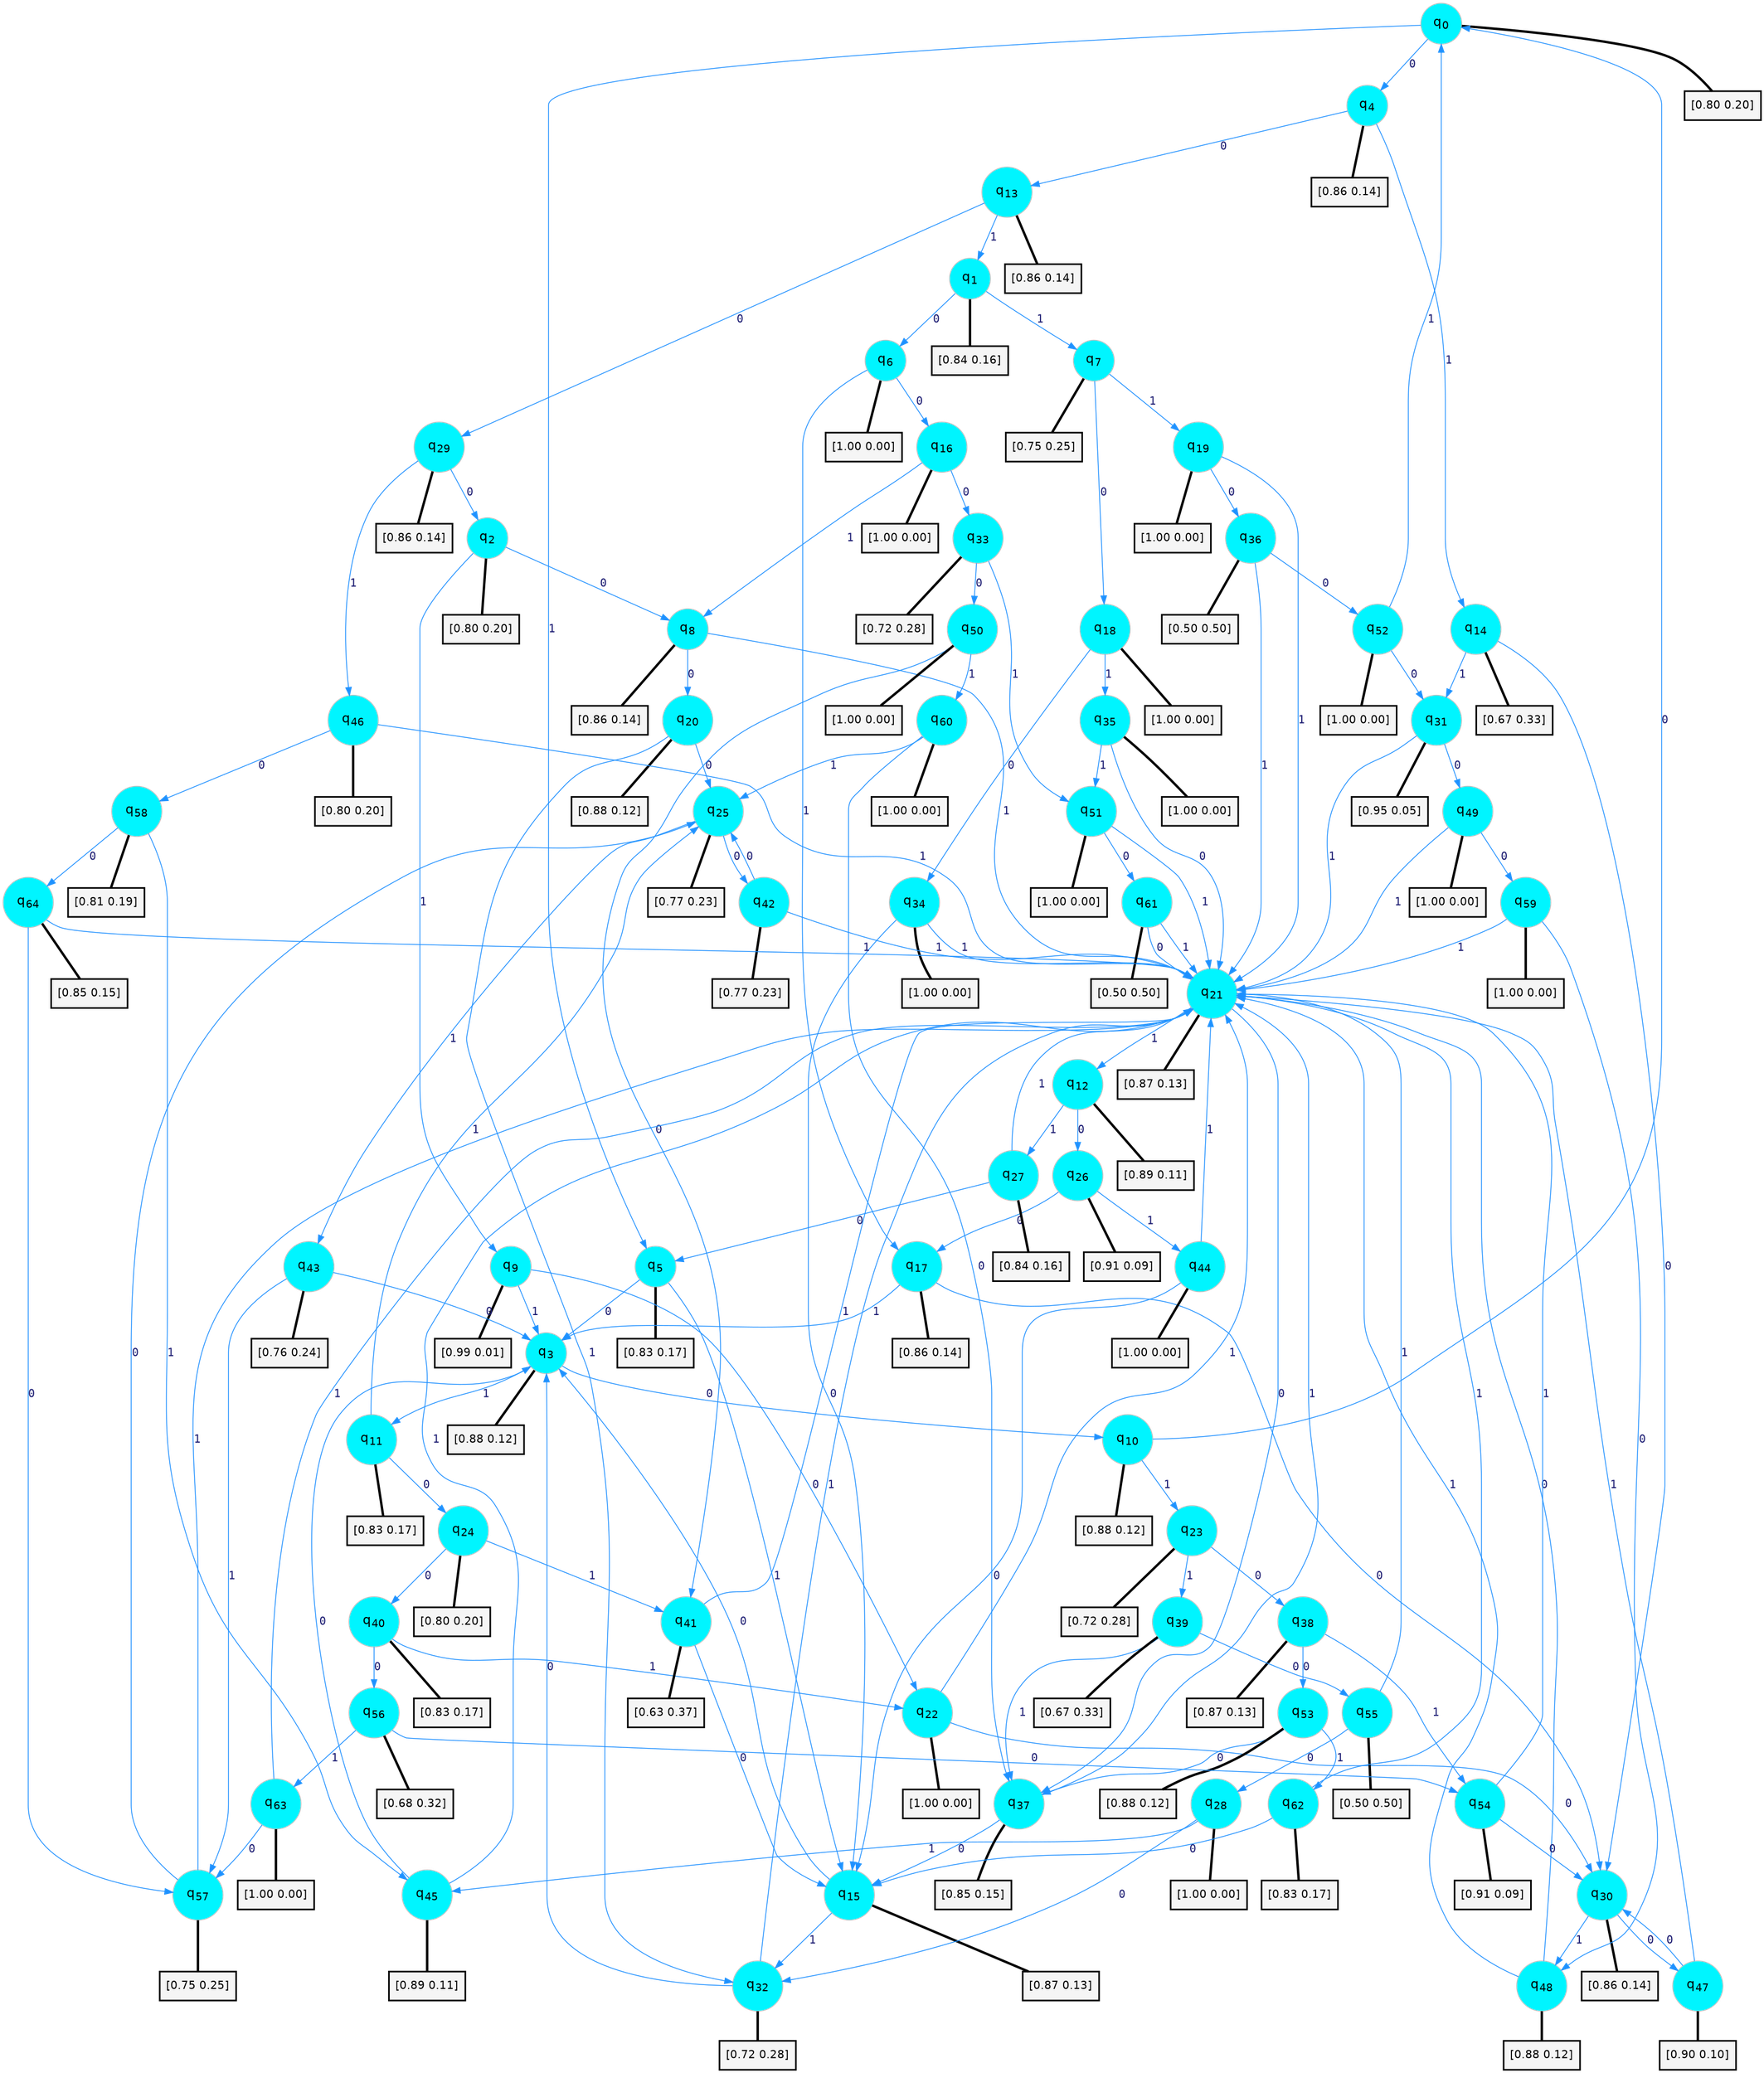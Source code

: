 digraph G {
graph [
bgcolor=transparent, dpi=300, rankdir=TD, size="40,25"];
node [
color=gray, fillcolor=turquoise1, fontcolor=black, fontname=Helvetica, fontsize=16, fontweight=bold, shape=circle, style=filled];
edge [
arrowsize=1, color=dodgerblue1, fontcolor=midnightblue, fontname=courier, fontweight=bold, penwidth=1, style=solid, weight=20];
0[label=<q<SUB>0</SUB>>];
1[label=<q<SUB>1</SUB>>];
2[label=<q<SUB>2</SUB>>];
3[label=<q<SUB>3</SUB>>];
4[label=<q<SUB>4</SUB>>];
5[label=<q<SUB>5</SUB>>];
6[label=<q<SUB>6</SUB>>];
7[label=<q<SUB>7</SUB>>];
8[label=<q<SUB>8</SUB>>];
9[label=<q<SUB>9</SUB>>];
10[label=<q<SUB>10</SUB>>];
11[label=<q<SUB>11</SUB>>];
12[label=<q<SUB>12</SUB>>];
13[label=<q<SUB>13</SUB>>];
14[label=<q<SUB>14</SUB>>];
15[label=<q<SUB>15</SUB>>];
16[label=<q<SUB>16</SUB>>];
17[label=<q<SUB>17</SUB>>];
18[label=<q<SUB>18</SUB>>];
19[label=<q<SUB>19</SUB>>];
20[label=<q<SUB>20</SUB>>];
21[label=<q<SUB>21</SUB>>];
22[label=<q<SUB>22</SUB>>];
23[label=<q<SUB>23</SUB>>];
24[label=<q<SUB>24</SUB>>];
25[label=<q<SUB>25</SUB>>];
26[label=<q<SUB>26</SUB>>];
27[label=<q<SUB>27</SUB>>];
28[label=<q<SUB>28</SUB>>];
29[label=<q<SUB>29</SUB>>];
30[label=<q<SUB>30</SUB>>];
31[label=<q<SUB>31</SUB>>];
32[label=<q<SUB>32</SUB>>];
33[label=<q<SUB>33</SUB>>];
34[label=<q<SUB>34</SUB>>];
35[label=<q<SUB>35</SUB>>];
36[label=<q<SUB>36</SUB>>];
37[label=<q<SUB>37</SUB>>];
38[label=<q<SUB>38</SUB>>];
39[label=<q<SUB>39</SUB>>];
40[label=<q<SUB>40</SUB>>];
41[label=<q<SUB>41</SUB>>];
42[label=<q<SUB>42</SUB>>];
43[label=<q<SUB>43</SUB>>];
44[label=<q<SUB>44</SUB>>];
45[label=<q<SUB>45</SUB>>];
46[label=<q<SUB>46</SUB>>];
47[label=<q<SUB>47</SUB>>];
48[label=<q<SUB>48</SUB>>];
49[label=<q<SUB>49</SUB>>];
50[label=<q<SUB>50</SUB>>];
51[label=<q<SUB>51</SUB>>];
52[label=<q<SUB>52</SUB>>];
53[label=<q<SUB>53</SUB>>];
54[label=<q<SUB>54</SUB>>];
55[label=<q<SUB>55</SUB>>];
56[label=<q<SUB>56</SUB>>];
57[label=<q<SUB>57</SUB>>];
58[label=<q<SUB>58</SUB>>];
59[label=<q<SUB>59</SUB>>];
60[label=<q<SUB>60</SUB>>];
61[label=<q<SUB>61</SUB>>];
62[label=<q<SUB>62</SUB>>];
63[label=<q<SUB>63</SUB>>];
64[label=<q<SUB>64</SUB>>];
65[label="[0.80 0.20]", shape=box,fontcolor=black, fontname=Helvetica, fontsize=14, penwidth=2, fillcolor=whitesmoke,color=black];
66[label="[0.84 0.16]", shape=box,fontcolor=black, fontname=Helvetica, fontsize=14, penwidth=2, fillcolor=whitesmoke,color=black];
67[label="[0.80 0.20]", shape=box,fontcolor=black, fontname=Helvetica, fontsize=14, penwidth=2, fillcolor=whitesmoke,color=black];
68[label="[0.88 0.12]", shape=box,fontcolor=black, fontname=Helvetica, fontsize=14, penwidth=2, fillcolor=whitesmoke,color=black];
69[label="[0.86 0.14]", shape=box,fontcolor=black, fontname=Helvetica, fontsize=14, penwidth=2, fillcolor=whitesmoke,color=black];
70[label="[0.83 0.17]", shape=box,fontcolor=black, fontname=Helvetica, fontsize=14, penwidth=2, fillcolor=whitesmoke,color=black];
71[label="[1.00 0.00]", shape=box,fontcolor=black, fontname=Helvetica, fontsize=14, penwidth=2, fillcolor=whitesmoke,color=black];
72[label="[0.75 0.25]", shape=box,fontcolor=black, fontname=Helvetica, fontsize=14, penwidth=2, fillcolor=whitesmoke,color=black];
73[label="[0.86 0.14]", shape=box,fontcolor=black, fontname=Helvetica, fontsize=14, penwidth=2, fillcolor=whitesmoke,color=black];
74[label="[0.99 0.01]", shape=box,fontcolor=black, fontname=Helvetica, fontsize=14, penwidth=2, fillcolor=whitesmoke,color=black];
75[label="[0.88 0.12]", shape=box,fontcolor=black, fontname=Helvetica, fontsize=14, penwidth=2, fillcolor=whitesmoke,color=black];
76[label="[0.83 0.17]", shape=box,fontcolor=black, fontname=Helvetica, fontsize=14, penwidth=2, fillcolor=whitesmoke,color=black];
77[label="[0.89 0.11]", shape=box,fontcolor=black, fontname=Helvetica, fontsize=14, penwidth=2, fillcolor=whitesmoke,color=black];
78[label="[0.86 0.14]", shape=box,fontcolor=black, fontname=Helvetica, fontsize=14, penwidth=2, fillcolor=whitesmoke,color=black];
79[label="[0.67 0.33]", shape=box,fontcolor=black, fontname=Helvetica, fontsize=14, penwidth=2, fillcolor=whitesmoke,color=black];
80[label="[0.87 0.13]", shape=box,fontcolor=black, fontname=Helvetica, fontsize=14, penwidth=2, fillcolor=whitesmoke,color=black];
81[label="[1.00 0.00]", shape=box,fontcolor=black, fontname=Helvetica, fontsize=14, penwidth=2, fillcolor=whitesmoke,color=black];
82[label="[0.86 0.14]", shape=box,fontcolor=black, fontname=Helvetica, fontsize=14, penwidth=2, fillcolor=whitesmoke,color=black];
83[label="[1.00 0.00]", shape=box,fontcolor=black, fontname=Helvetica, fontsize=14, penwidth=2, fillcolor=whitesmoke,color=black];
84[label="[1.00 0.00]", shape=box,fontcolor=black, fontname=Helvetica, fontsize=14, penwidth=2, fillcolor=whitesmoke,color=black];
85[label="[0.88 0.12]", shape=box,fontcolor=black, fontname=Helvetica, fontsize=14, penwidth=2, fillcolor=whitesmoke,color=black];
86[label="[0.87 0.13]", shape=box,fontcolor=black, fontname=Helvetica, fontsize=14, penwidth=2, fillcolor=whitesmoke,color=black];
87[label="[1.00 0.00]", shape=box,fontcolor=black, fontname=Helvetica, fontsize=14, penwidth=2, fillcolor=whitesmoke,color=black];
88[label="[0.72 0.28]", shape=box,fontcolor=black, fontname=Helvetica, fontsize=14, penwidth=2, fillcolor=whitesmoke,color=black];
89[label="[0.80 0.20]", shape=box,fontcolor=black, fontname=Helvetica, fontsize=14, penwidth=2, fillcolor=whitesmoke,color=black];
90[label="[0.77 0.23]", shape=box,fontcolor=black, fontname=Helvetica, fontsize=14, penwidth=2, fillcolor=whitesmoke,color=black];
91[label="[0.91 0.09]", shape=box,fontcolor=black, fontname=Helvetica, fontsize=14, penwidth=2, fillcolor=whitesmoke,color=black];
92[label="[0.84 0.16]", shape=box,fontcolor=black, fontname=Helvetica, fontsize=14, penwidth=2, fillcolor=whitesmoke,color=black];
93[label="[1.00 0.00]", shape=box,fontcolor=black, fontname=Helvetica, fontsize=14, penwidth=2, fillcolor=whitesmoke,color=black];
94[label="[0.86 0.14]", shape=box,fontcolor=black, fontname=Helvetica, fontsize=14, penwidth=2, fillcolor=whitesmoke,color=black];
95[label="[0.86 0.14]", shape=box,fontcolor=black, fontname=Helvetica, fontsize=14, penwidth=2, fillcolor=whitesmoke,color=black];
96[label="[0.95 0.05]", shape=box,fontcolor=black, fontname=Helvetica, fontsize=14, penwidth=2, fillcolor=whitesmoke,color=black];
97[label="[0.72 0.28]", shape=box,fontcolor=black, fontname=Helvetica, fontsize=14, penwidth=2, fillcolor=whitesmoke,color=black];
98[label="[0.72 0.28]", shape=box,fontcolor=black, fontname=Helvetica, fontsize=14, penwidth=2, fillcolor=whitesmoke,color=black];
99[label="[1.00 0.00]", shape=box,fontcolor=black, fontname=Helvetica, fontsize=14, penwidth=2, fillcolor=whitesmoke,color=black];
100[label="[1.00 0.00]", shape=box,fontcolor=black, fontname=Helvetica, fontsize=14, penwidth=2, fillcolor=whitesmoke,color=black];
101[label="[0.50 0.50]", shape=box,fontcolor=black, fontname=Helvetica, fontsize=14, penwidth=2, fillcolor=whitesmoke,color=black];
102[label="[0.85 0.15]", shape=box,fontcolor=black, fontname=Helvetica, fontsize=14, penwidth=2, fillcolor=whitesmoke,color=black];
103[label="[0.87 0.13]", shape=box,fontcolor=black, fontname=Helvetica, fontsize=14, penwidth=2, fillcolor=whitesmoke,color=black];
104[label="[0.67 0.33]", shape=box,fontcolor=black, fontname=Helvetica, fontsize=14, penwidth=2, fillcolor=whitesmoke,color=black];
105[label="[0.83 0.17]", shape=box,fontcolor=black, fontname=Helvetica, fontsize=14, penwidth=2, fillcolor=whitesmoke,color=black];
106[label="[0.63 0.37]", shape=box,fontcolor=black, fontname=Helvetica, fontsize=14, penwidth=2, fillcolor=whitesmoke,color=black];
107[label="[0.77 0.23]", shape=box,fontcolor=black, fontname=Helvetica, fontsize=14, penwidth=2, fillcolor=whitesmoke,color=black];
108[label="[0.76 0.24]", shape=box,fontcolor=black, fontname=Helvetica, fontsize=14, penwidth=2, fillcolor=whitesmoke,color=black];
109[label="[1.00 0.00]", shape=box,fontcolor=black, fontname=Helvetica, fontsize=14, penwidth=2, fillcolor=whitesmoke,color=black];
110[label="[0.89 0.11]", shape=box,fontcolor=black, fontname=Helvetica, fontsize=14, penwidth=2, fillcolor=whitesmoke,color=black];
111[label="[0.80 0.20]", shape=box,fontcolor=black, fontname=Helvetica, fontsize=14, penwidth=2, fillcolor=whitesmoke,color=black];
112[label="[0.90 0.10]", shape=box,fontcolor=black, fontname=Helvetica, fontsize=14, penwidth=2, fillcolor=whitesmoke,color=black];
113[label="[0.88 0.12]", shape=box,fontcolor=black, fontname=Helvetica, fontsize=14, penwidth=2, fillcolor=whitesmoke,color=black];
114[label="[1.00 0.00]", shape=box,fontcolor=black, fontname=Helvetica, fontsize=14, penwidth=2, fillcolor=whitesmoke,color=black];
115[label="[1.00 0.00]", shape=box,fontcolor=black, fontname=Helvetica, fontsize=14, penwidth=2, fillcolor=whitesmoke,color=black];
116[label="[1.00 0.00]", shape=box,fontcolor=black, fontname=Helvetica, fontsize=14, penwidth=2, fillcolor=whitesmoke,color=black];
117[label="[1.00 0.00]", shape=box,fontcolor=black, fontname=Helvetica, fontsize=14, penwidth=2, fillcolor=whitesmoke,color=black];
118[label="[0.88 0.12]", shape=box,fontcolor=black, fontname=Helvetica, fontsize=14, penwidth=2, fillcolor=whitesmoke,color=black];
119[label="[0.91 0.09]", shape=box,fontcolor=black, fontname=Helvetica, fontsize=14, penwidth=2, fillcolor=whitesmoke,color=black];
120[label="[0.50 0.50]", shape=box,fontcolor=black, fontname=Helvetica, fontsize=14, penwidth=2, fillcolor=whitesmoke,color=black];
121[label="[0.68 0.32]", shape=box,fontcolor=black, fontname=Helvetica, fontsize=14, penwidth=2, fillcolor=whitesmoke,color=black];
122[label="[0.75 0.25]", shape=box,fontcolor=black, fontname=Helvetica, fontsize=14, penwidth=2, fillcolor=whitesmoke,color=black];
123[label="[0.81 0.19]", shape=box,fontcolor=black, fontname=Helvetica, fontsize=14, penwidth=2, fillcolor=whitesmoke,color=black];
124[label="[1.00 0.00]", shape=box,fontcolor=black, fontname=Helvetica, fontsize=14, penwidth=2, fillcolor=whitesmoke,color=black];
125[label="[1.00 0.00]", shape=box,fontcolor=black, fontname=Helvetica, fontsize=14, penwidth=2, fillcolor=whitesmoke,color=black];
126[label="[0.50 0.50]", shape=box,fontcolor=black, fontname=Helvetica, fontsize=14, penwidth=2, fillcolor=whitesmoke,color=black];
127[label="[0.83 0.17]", shape=box,fontcolor=black, fontname=Helvetica, fontsize=14, penwidth=2, fillcolor=whitesmoke,color=black];
128[label="[1.00 0.00]", shape=box,fontcolor=black, fontname=Helvetica, fontsize=14, penwidth=2, fillcolor=whitesmoke,color=black];
129[label="[0.85 0.15]", shape=box,fontcolor=black, fontname=Helvetica, fontsize=14, penwidth=2, fillcolor=whitesmoke,color=black];
0->4 [label=0];
0->5 [label=1];
0->65 [arrowhead=none, penwidth=3,color=black];
1->6 [label=0];
1->7 [label=1];
1->66 [arrowhead=none, penwidth=3,color=black];
2->8 [label=0];
2->9 [label=1];
2->67 [arrowhead=none, penwidth=3,color=black];
3->10 [label=0];
3->11 [label=1];
3->68 [arrowhead=none, penwidth=3,color=black];
4->13 [label=0];
4->14 [label=1];
4->69 [arrowhead=none, penwidth=3,color=black];
5->3 [label=0];
5->15 [label=1];
5->70 [arrowhead=none, penwidth=3,color=black];
6->16 [label=0];
6->17 [label=1];
6->71 [arrowhead=none, penwidth=3,color=black];
7->18 [label=0];
7->19 [label=1];
7->72 [arrowhead=none, penwidth=3,color=black];
8->20 [label=0];
8->21 [label=1];
8->73 [arrowhead=none, penwidth=3,color=black];
9->22 [label=0];
9->3 [label=1];
9->74 [arrowhead=none, penwidth=3,color=black];
10->0 [label=0];
10->23 [label=1];
10->75 [arrowhead=none, penwidth=3,color=black];
11->24 [label=0];
11->25 [label=1];
11->76 [arrowhead=none, penwidth=3,color=black];
12->26 [label=0];
12->27 [label=1];
12->77 [arrowhead=none, penwidth=3,color=black];
13->29 [label=0];
13->1 [label=1];
13->78 [arrowhead=none, penwidth=3,color=black];
14->30 [label=0];
14->31 [label=1];
14->79 [arrowhead=none, penwidth=3,color=black];
15->3 [label=0];
15->32 [label=1];
15->80 [arrowhead=none, penwidth=3,color=black];
16->33 [label=0];
16->8 [label=1];
16->81 [arrowhead=none, penwidth=3,color=black];
17->30 [label=0];
17->3 [label=1];
17->82 [arrowhead=none, penwidth=3,color=black];
18->34 [label=0];
18->35 [label=1];
18->83 [arrowhead=none, penwidth=3,color=black];
19->36 [label=0];
19->21 [label=1];
19->84 [arrowhead=none, penwidth=3,color=black];
20->25 [label=0];
20->32 [label=1];
20->85 [arrowhead=none, penwidth=3,color=black];
21->37 [label=0];
21->12 [label=1];
21->86 [arrowhead=none, penwidth=3,color=black];
22->30 [label=0];
22->21 [label=1];
22->87 [arrowhead=none, penwidth=3,color=black];
23->38 [label=0];
23->39 [label=1];
23->88 [arrowhead=none, penwidth=3,color=black];
24->40 [label=0];
24->41 [label=1];
24->89 [arrowhead=none, penwidth=3,color=black];
25->42 [label=0];
25->43 [label=1];
25->90 [arrowhead=none, penwidth=3,color=black];
26->17 [label=0];
26->44 [label=1];
26->91 [arrowhead=none, penwidth=3,color=black];
27->5 [label=0];
27->21 [label=1];
27->92 [arrowhead=none, penwidth=3,color=black];
28->32 [label=0];
28->45 [label=1];
28->93 [arrowhead=none, penwidth=3,color=black];
29->2 [label=0];
29->46 [label=1];
29->94 [arrowhead=none, penwidth=3,color=black];
30->47 [label=0];
30->48 [label=1];
30->95 [arrowhead=none, penwidth=3,color=black];
31->49 [label=0];
31->21 [label=1];
31->96 [arrowhead=none, penwidth=3,color=black];
32->3 [label=0];
32->21 [label=1];
32->97 [arrowhead=none, penwidth=3,color=black];
33->50 [label=0];
33->51 [label=1];
33->98 [arrowhead=none, penwidth=3,color=black];
34->15 [label=0];
34->21 [label=1];
34->99 [arrowhead=none, penwidth=3,color=black];
35->21 [label=0];
35->51 [label=1];
35->100 [arrowhead=none, penwidth=3,color=black];
36->52 [label=0];
36->21 [label=1];
36->101 [arrowhead=none, penwidth=3,color=black];
37->15 [label=0];
37->21 [label=1];
37->102 [arrowhead=none, penwidth=3,color=black];
38->53 [label=0];
38->54 [label=1];
38->103 [arrowhead=none, penwidth=3,color=black];
39->55 [label=0];
39->37 [label=1];
39->104 [arrowhead=none, penwidth=3,color=black];
40->56 [label=0];
40->22 [label=1];
40->105 [arrowhead=none, penwidth=3,color=black];
41->15 [label=0];
41->21 [label=1];
41->106 [arrowhead=none, penwidth=3,color=black];
42->25 [label=0];
42->21 [label=1];
42->107 [arrowhead=none, penwidth=3,color=black];
43->3 [label=0];
43->57 [label=1];
43->108 [arrowhead=none, penwidth=3,color=black];
44->15 [label=0];
44->21 [label=1];
44->109 [arrowhead=none, penwidth=3,color=black];
45->3 [label=0];
45->21 [label=1];
45->110 [arrowhead=none, penwidth=3,color=black];
46->58 [label=0];
46->21 [label=1];
46->111 [arrowhead=none, penwidth=3,color=black];
47->30 [label=0];
47->21 [label=1];
47->112 [arrowhead=none, penwidth=3,color=black];
48->21 [label=0];
48->21 [label=1];
48->113 [arrowhead=none, penwidth=3,color=black];
49->59 [label=0];
49->21 [label=1];
49->114 [arrowhead=none, penwidth=3,color=black];
50->41 [label=0];
50->60 [label=1];
50->115 [arrowhead=none, penwidth=3,color=black];
51->61 [label=0];
51->21 [label=1];
51->116 [arrowhead=none, penwidth=3,color=black];
52->31 [label=0];
52->0 [label=1];
52->117 [arrowhead=none, penwidth=3,color=black];
53->37 [label=0];
53->62 [label=1];
53->118 [arrowhead=none, penwidth=3,color=black];
54->30 [label=0];
54->21 [label=1];
54->119 [arrowhead=none, penwidth=3,color=black];
55->28 [label=0];
55->21 [label=1];
55->120 [arrowhead=none, penwidth=3,color=black];
56->54 [label=0];
56->63 [label=1];
56->121 [arrowhead=none, penwidth=3,color=black];
57->25 [label=0];
57->21 [label=1];
57->122 [arrowhead=none, penwidth=3,color=black];
58->64 [label=0];
58->45 [label=1];
58->123 [arrowhead=none, penwidth=3,color=black];
59->48 [label=0];
59->21 [label=1];
59->124 [arrowhead=none, penwidth=3,color=black];
60->37 [label=0];
60->25 [label=1];
60->125 [arrowhead=none, penwidth=3,color=black];
61->21 [label=0];
61->21 [label=1];
61->126 [arrowhead=none, penwidth=3,color=black];
62->15 [label=0];
62->21 [label=1];
62->127 [arrowhead=none, penwidth=3,color=black];
63->57 [label=0];
63->21 [label=1];
63->128 [arrowhead=none, penwidth=3,color=black];
64->57 [label=0];
64->21 [label=1];
64->129 [arrowhead=none, penwidth=3,color=black];
}
